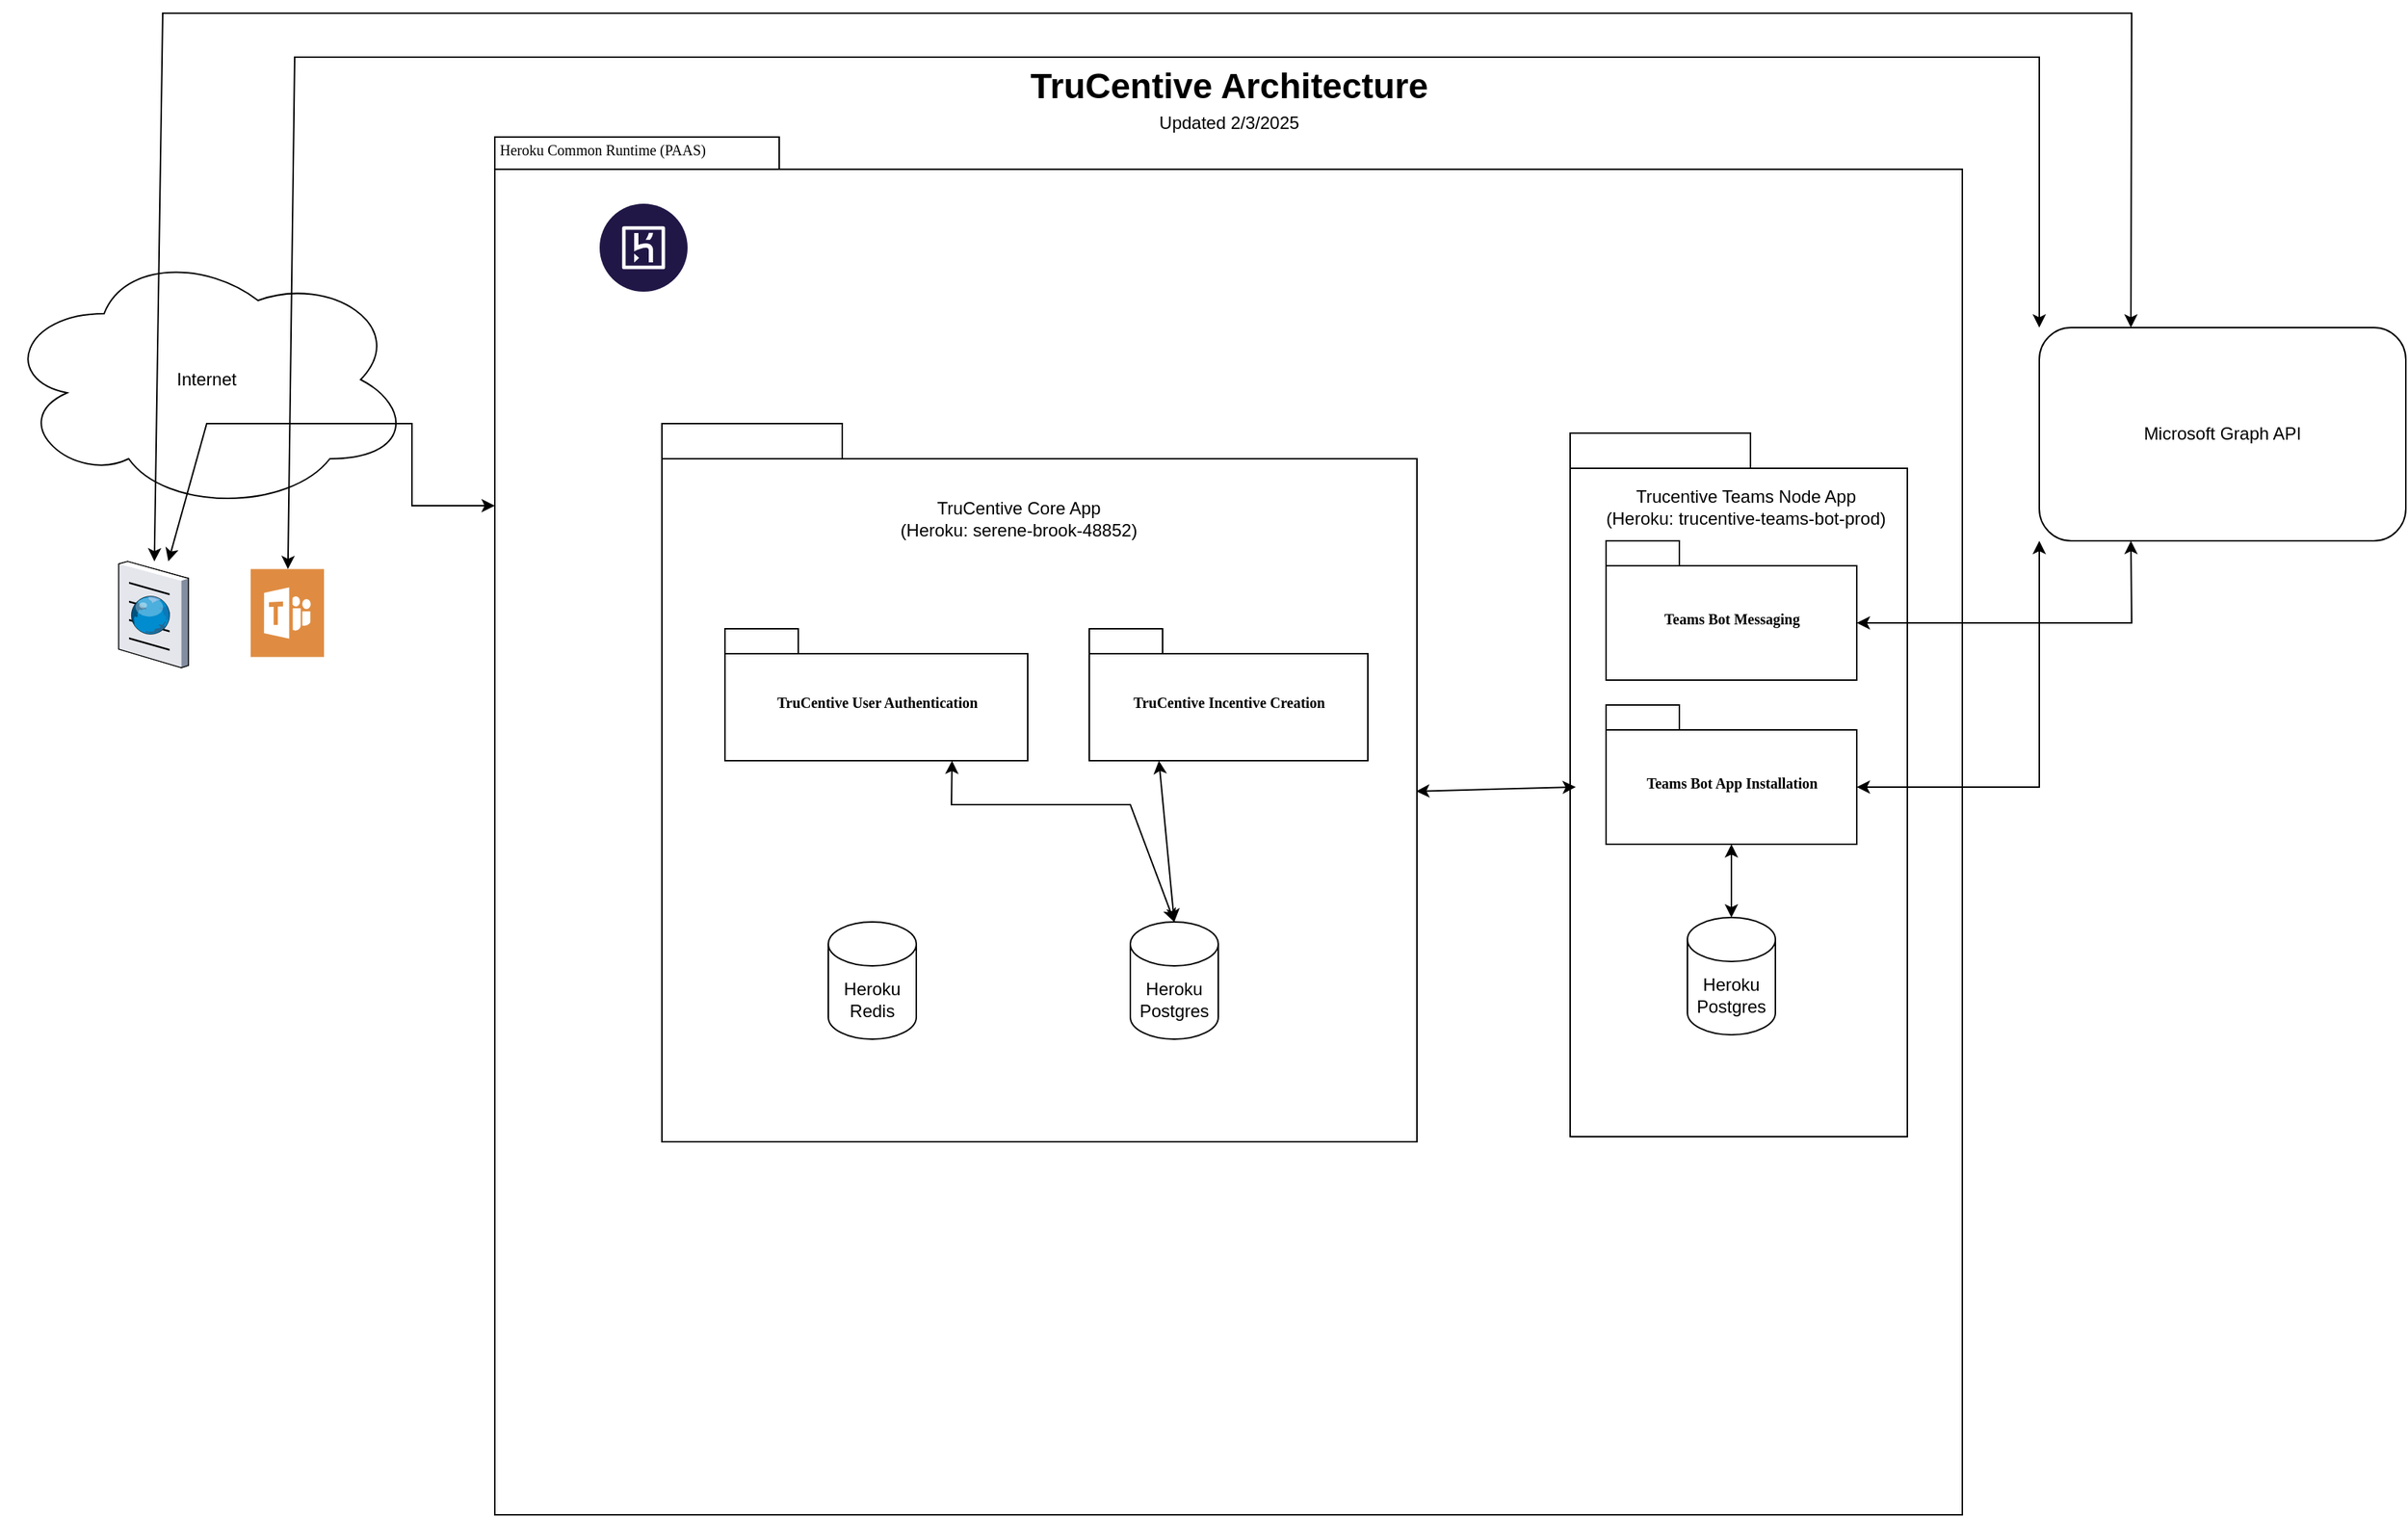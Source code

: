 <mxfile version="26.0.10">
  <diagram name="Page-1" id="b5b7bab2-c9e2-2cf4-8b2a-24fd1a2a6d21">
    <mxGraphModel dx="1889" dy="821" grid="1" gridSize="10" guides="1" tooltips="1" connect="1" arrows="1" fold="1" page="1" pageScale="1" pageWidth="827" pageHeight="1169" background="none" math="0" shadow="0">
      <root>
        <mxCell id="0" />
        <mxCell id="1" parent="0" />
        <mxCell id="6e0c8c40b5770093-72" value="" style="shape=folder;fontStyle=1;spacingTop=10;tabWidth=194;tabHeight=22;tabPosition=left;html=1;rounded=0;shadow=0;comic=0;labelBackgroundColor=none;strokeWidth=1;fillColor=none;fontFamily=Verdana;fontSize=10;align=center;" parent="1" vertex="1">
          <mxGeometry x="326.5" y="114.5" width="1001" height="940" as="geometry" />
        </mxCell>
        <mxCell id="6e0c8c40b5770093-30" value="" style="group" parent="1" vertex="1" connectable="0">
          <mxGeometry x="1060" y="316.5" width="230" height="480" as="geometry" />
        </mxCell>
        <mxCell id="6e0c8c40b5770093-24" value="" style="group" parent="6e0c8c40b5770093-30" vertex="1" connectable="0">
          <mxGeometry width="230" height="480" as="geometry" />
        </mxCell>
        <mxCell id="6e0c8c40b5770093-25" value="" style="shape=folder;fontStyle=1;spacingTop=10;tabWidth=123;tabHeight=24;tabPosition=left;html=1;rounded=0;shadow=0;comic=0;labelBackgroundColor=none;strokeWidth=1;fontFamily=Verdana;fontSize=10;align=center;" parent="6e0c8c40b5770093-24" vertex="1">
          <mxGeometry width="230" height="480" as="geometry" />
        </mxCell>
        <mxCell id="6e0c8c40b5770093-31" value="Teams Bot App Installation" style="shape=folder;fontStyle=1;spacingTop=10;tabWidth=50;tabHeight=17;tabPosition=left;html=1;rounded=0;shadow=0;comic=0;labelBackgroundColor=none;strokeWidth=1;fontFamily=Verdana;fontSize=10;align=center;" parent="6e0c8c40b5770093-24" vertex="1">
          <mxGeometry x="24.5" y="185.5" width="171" height="95" as="geometry" />
        </mxCell>
        <mxCell id="tFA88a-dqJ_RSz7yB5XD-7" value="Trucentive Teams Node App&lt;div&gt;(Heroku: trucentive-teams-bot-prod)&lt;/div&gt;" style="text;html=1;align=center;verticalAlign=middle;whiteSpace=wrap;rounded=0;" vertex="1" parent="6e0c8c40b5770093-24">
          <mxGeometry x="20" y="35.5" width="200" height="30" as="geometry" />
        </mxCell>
        <mxCell id="tFA88a-dqJ_RSz7yB5XD-8" value="Heroku Postgres" style="shape=cylinder3;whiteSpace=wrap;html=1;boundedLbl=1;backgroundOutline=1;size=15;" vertex="1" parent="6e0c8c40b5770093-24">
          <mxGeometry x="80" y="330.5" width="60" height="80" as="geometry" />
        </mxCell>
        <mxCell id="tFA88a-dqJ_RSz7yB5XD-10" value="Teams Bot Messaging" style="shape=folder;fontStyle=1;spacingTop=10;tabWidth=50;tabHeight=17;tabPosition=left;html=1;rounded=0;shadow=0;comic=0;labelBackgroundColor=none;strokeWidth=1;fontFamily=Verdana;fontSize=10;align=center;" vertex="1" parent="6e0c8c40b5770093-24">
          <mxGeometry x="24.5" y="73.5" width="171" height="95" as="geometry" />
        </mxCell>
        <mxCell id="tFA88a-dqJ_RSz7yB5XD-11" value="" style="endArrow=classic;startArrow=classic;html=1;rounded=0;entryX=0.5;entryY=1;entryDx=0;entryDy=0;entryPerimeter=0;" edge="1" parent="6e0c8c40b5770093-24" source="tFA88a-dqJ_RSz7yB5XD-8" target="6e0c8c40b5770093-31">
          <mxGeometry width="50" height="50" relative="1" as="geometry">
            <mxPoint x="-20" y="173.5" as="sourcePoint" />
            <mxPoint x="30" y="123.5" as="targetPoint" />
          </mxGeometry>
        </mxCell>
        <mxCell id="6e0c8c40b5770093-33" value="" style="shape=folder;fontStyle=1;spacingTop=10;tabWidth=123;tabHeight=24;tabPosition=left;html=1;rounded=0;shadow=0;comic=0;labelBackgroundColor=none;strokeColor=#000000;strokeWidth=1;fillColor=#ffffff;fontFamily=Verdana;fontSize=10;fontColor=#000000;align=center;" parent="1" vertex="1">
          <mxGeometry x="440.5" y="310" width="515" height="490" as="geometry" />
        </mxCell>
        <mxCell id="6e0c8c40b5770093-43" value="TruCentive User Authentication" style="shape=folder;fontStyle=1;spacingTop=10;tabWidth=50;tabHeight=17;tabPosition=left;html=1;rounded=0;shadow=0;comic=0;labelBackgroundColor=none;strokeColor=#000000;strokeWidth=1;fillColor=#ffffff;fontFamily=Verdana;fontSize=10;fontColor=#000000;align=center;" parent="1" vertex="1">
          <mxGeometry x="483.5" y="450" width="206.5" height="90" as="geometry" />
        </mxCell>
        <mxCell id="6e0c8c40b5770093-45" value="TruCentive Incentive Creation" style="shape=folder;fontStyle=1;spacingTop=10;tabWidth=50;tabHeight=17;tabPosition=left;html=1;rounded=0;shadow=0;comic=0;labelBackgroundColor=none;strokeColor=#000000;strokeWidth=1;fillColor=#ffffff;fontFamily=Verdana;fontSize=10;fontColor=#000000;align=center;" parent="1" vertex="1">
          <mxGeometry x="732" y="450" width="190" height="90" as="geometry" />
        </mxCell>
        <mxCell id="6e0c8c40b5770093-73" value="Heroku Common Runtime (PAAS)" style="text;html=1;align=left;verticalAlign=top;spacingTop=-4;fontSize=10;fontFamily=Verdana" parent="1" vertex="1">
          <mxGeometry x="327.5" y="114.5" width="130" height="20" as="geometry" />
        </mxCell>
        <mxCell id="tFA88a-dqJ_RSz7yB5XD-1" value="Internet" style="ellipse;shape=cloud;whiteSpace=wrap;html=1;" vertex="1" parent="1">
          <mxGeometry x="-10" y="190" width="280" height="180" as="geometry" />
        </mxCell>
        <mxCell id="tFA88a-dqJ_RSz7yB5XD-2" value="" style="verticalLabelPosition=bottom;sketch=0;aspect=fixed;html=1;verticalAlign=top;strokeColor=none;align=center;outlineConnect=0;shape=mxgraph.citrix.browser;" vertex="1" parent="1">
          <mxGeometry x="70" y="404" width="47.5" height="72.5" as="geometry" />
        </mxCell>
        <mxCell id="tFA88a-dqJ_RSz7yB5XD-3" value="" style="sketch=0;pointerEvents=1;shadow=0;dashed=0;html=1;strokeColor=none;fillColor=#DF8C42;labelPosition=center;verticalLabelPosition=bottom;verticalAlign=top;align=center;outlineConnect=0;shape=mxgraph.veeam2.microsoft_teams;" vertex="1" parent="1">
          <mxGeometry x="160" y="409.25" width="50" height="60" as="geometry" />
        </mxCell>
        <mxCell id="tFA88a-dqJ_RSz7yB5XD-4" value="Microsoft Graph API" style="rounded=1;whiteSpace=wrap;html=1;" vertex="1" parent="1">
          <mxGeometry x="1380" y="244.5" width="250" height="145.5" as="geometry" />
        </mxCell>
        <mxCell id="tFA88a-dqJ_RSz7yB5XD-5" value="" style="endArrow=classic;startArrow=classic;html=1;rounded=0;exitX=0;exitY=0;exitDx=0;exitDy=0;" edge="1" parent="1" source="tFA88a-dqJ_RSz7yB5XD-4" target="tFA88a-dqJ_RSz7yB5XD-3">
          <mxGeometry width="50" height="50" relative="1" as="geometry">
            <mxPoint x="1440" y="530" as="sourcePoint" />
            <mxPoint x="1360" y="50" as="targetPoint" />
            <Array as="points">
              <mxPoint x="1380" y="60" />
              <mxPoint x="680" y="60" />
              <mxPoint x="190" y="60" />
            </Array>
          </mxGeometry>
        </mxCell>
        <mxCell id="tFA88a-dqJ_RSz7yB5XD-6" value="" style="endArrow=classic;startArrow=classic;html=1;rounded=0;entryX=0.25;entryY=0;entryDx=0;entryDy=0;" edge="1" parent="1" source="tFA88a-dqJ_RSz7yB5XD-2" target="tFA88a-dqJ_RSz7yB5XD-4">
          <mxGeometry width="50" height="50" relative="1" as="geometry">
            <mxPoint x="350" y="350" as="sourcePoint" />
            <mxPoint x="400" y="300" as="targetPoint" />
            <Array as="points">
              <mxPoint x="100" y="30" />
              <mxPoint x="750" y="30" />
              <mxPoint x="1443" y="30" />
            </Array>
          </mxGeometry>
        </mxCell>
        <mxCell id="tFA88a-dqJ_RSz7yB5XD-12" value="" style="endArrow=classic;startArrow=classic;html=1;rounded=0;exitX=0;exitY=0;exitDx=171;exitDy=56;exitPerimeter=0;entryX=0;entryY=1;entryDx=0;entryDy=0;" edge="1" parent="1" source="6e0c8c40b5770093-31" target="tFA88a-dqJ_RSz7yB5XD-4">
          <mxGeometry width="50" height="50" relative="1" as="geometry">
            <mxPoint x="1040" y="490" as="sourcePoint" />
            <mxPoint x="1090" y="440" as="targetPoint" />
            <Array as="points">
              <mxPoint x="1380" y="558" />
            </Array>
          </mxGeometry>
        </mxCell>
        <mxCell id="tFA88a-dqJ_RSz7yB5XD-13" value="" style="endArrow=classic;startArrow=classic;html=1;rounded=0;exitX=0;exitY=0;exitDx=171;exitDy=56;exitPerimeter=0;entryX=0.25;entryY=1;entryDx=0;entryDy=0;" edge="1" parent="1" source="tFA88a-dqJ_RSz7yB5XD-10" target="tFA88a-dqJ_RSz7yB5XD-4">
          <mxGeometry width="50" height="50" relative="1" as="geometry">
            <mxPoint x="1260" y="490" as="sourcePoint" />
            <mxPoint x="1310" y="440" as="targetPoint" />
            <Array as="points">
              <mxPoint x="1443" y="446" />
            </Array>
          </mxGeometry>
        </mxCell>
        <mxCell id="tFA88a-dqJ_RSz7yB5XD-14" value="TruCentive Core App&lt;div&gt;(Heroku: serene-brook-48852)&lt;/div&gt;" style="text;html=1;align=center;verticalAlign=middle;whiteSpace=wrap;rounded=0;" vertex="1" parent="1">
          <mxGeometry x="553.5" y="360" width="260" height="30" as="geometry" />
        </mxCell>
        <mxCell id="tFA88a-dqJ_RSz7yB5XD-16" value="Heroku Postgres" style="shape=cylinder3;whiteSpace=wrap;html=1;boundedLbl=1;backgroundOutline=1;size=15;" vertex="1" parent="1">
          <mxGeometry x="760" y="650" width="60" height="80" as="geometry" />
        </mxCell>
        <mxCell id="tFA88a-dqJ_RSz7yB5XD-17" value="Heroku Redis" style="shape=cylinder3;whiteSpace=wrap;html=1;boundedLbl=1;backgroundOutline=1;size=15;" vertex="1" parent="1">
          <mxGeometry x="554" y="650" width="60" height="80" as="geometry" />
        </mxCell>
        <mxCell id="tFA88a-dqJ_RSz7yB5XD-18" value="" style="endArrow=classic;startArrow=classic;html=1;rounded=0;entryX=0;entryY=0;entryDx=0;entryDy=251.5;entryPerimeter=0;" edge="1" parent="1" source="tFA88a-dqJ_RSz7yB5XD-2" target="6e0c8c40b5770093-72">
          <mxGeometry width="50" height="50" relative="1" as="geometry">
            <mxPoint x="580" y="400" as="sourcePoint" />
            <mxPoint x="630" y="350" as="targetPoint" />
            <Array as="points">
              <mxPoint x="130" y="310" />
              <mxPoint x="270" y="310" />
              <mxPoint x="270" y="366" />
            </Array>
          </mxGeometry>
        </mxCell>
        <mxCell id="tFA88a-dqJ_RSz7yB5XD-20" value="" style="endArrow=classic;startArrow=classic;html=1;rounded=0;exitX=0.999;exitY=0.512;exitDx=0;exitDy=0;exitPerimeter=0;entryX=0.017;entryY=0.503;entryDx=0;entryDy=0;entryPerimeter=0;" edge="1" parent="1" source="6e0c8c40b5770093-33" target="6e0c8c40b5770093-25">
          <mxGeometry width="50" height="50" relative="1" as="geometry">
            <mxPoint x="1000" y="590" as="sourcePoint" />
            <mxPoint x="1050" y="540" as="targetPoint" />
          </mxGeometry>
        </mxCell>
        <mxCell id="tFA88a-dqJ_RSz7yB5XD-24" value="" style="endArrow=classic;startArrow=classic;html=1;rounded=0;exitX=0.5;exitY=0;exitDx=0;exitDy=0;exitPerimeter=0;entryX=0.25;entryY=1;entryDx=0;entryDy=0;entryPerimeter=0;" edge="1" parent="1" source="tFA88a-dqJ_RSz7yB5XD-16" target="6e0c8c40b5770093-45">
          <mxGeometry width="50" height="50" relative="1" as="geometry">
            <mxPoint x="630" y="570" as="sourcePoint" />
            <mxPoint x="680" y="520" as="targetPoint" />
          </mxGeometry>
        </mxCell>
        <mxCell id="tFA88a-dqJ_RSz7yB5XD-26" value="" style="endArrow=classic;startArrow=classic;html=1;rounded=0;exitX=0.5;exitY=0;exitDx=0;exitDy=0;exitPerimeter=0;entryX=0.75;entryY=1;entryDx=0;entryDy=0;entryPerimeter=0;" edge="1" parent="1" source="tFA88a-dqJ_RSz7yB5XD-16" target="6e0c8c40b5770093-43">
          <mxGeometry width="50" height="50" relative="1" as="geometry">
            <mxPoint x="630" y="570" as="sourcePoint" />
            <mxPoint x="680" y="520" as="targetPoint" />
            <Array as="points">
              <mxPoint x="760" y="570" />
              <mxPoint x="638" y="570" />
            </Array>
          </mxGeometry>
        </mxCell>
        <mxCell id="tFA88a-dqJ_RSz7yB5XD-27" value="" style="verticalLabelPosition=bottom;aspect=fixed;html=1;shape=mxgraph.salesforce.heroku2;" vertex="1" parent="1">
          <mxGeometry x="398" y="160" width="60" height="60" as="geometry" />
        </mxCell>
        <mxCell id="tFA88a-dqJ_RSz7yB5XD-28" value="TruCentive Architecture" style="text;strokeColor=none;fillColor=none;html=1;fontSize=24;fontStyle=1;verticalAlign=middle;align=center;" vertex="1" parent="1">
          <mxGeometry x="777" y="60" width="100" height="40" as="geometry" />
        </mxCell>
        <mxCell id="tFA88a-dqJ_RSz7yB5XD-29" value="Updated 2/3/2025" style="text;html=1;align=center;verticalAlign=middle;whiteSpace=wrap;rounded=0;" vertex="1" parent="1">
          <mxGeometry x="760.5" y="90" width="133" height="30" as="geometry" />
        </mxCell>
      </root>
    </mxGraphModel>
  </diagram>
</mxfile>
